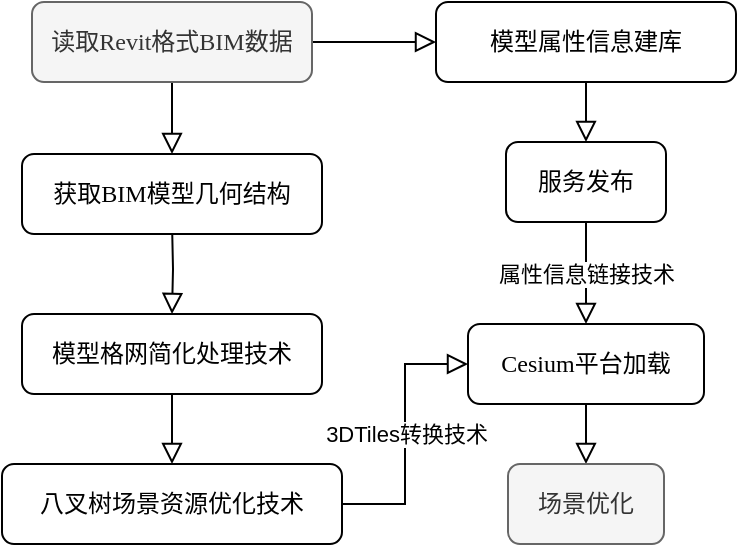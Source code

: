<mxfile version="14.2.3" type="github">
  <diagram id="Ym3Ol2DmxRsNjgrZLE0A" name="Page-1">
    <mxGraphModel dx="1038" dy="492" grid="1" gridSize="10" guides="1" tooltips="1" connect="1" arrows="1" fold="1" page="1" pageScale="1" pageWidth="827" pageHeight="1169" math="0" shadow="0">
      <root>
        <mxCell id="0" />
        <mxCell id="1" parent="0" />
        <mxCell id="z9_l_lBNYXqw1a9GPuy6-32" value="" style="edgeStyle=orthogonalEdgeStyle;rounded=0;orthogonalLoop=1;jettySize=auto;html=1;endArrow=block;endFill=0;endSize=8;" edge="1" parent="1" source="z9_l_lBNYXqw1a9GPuy6-6" target="z9_l_lBNYXqw1a9GPuy6-31">
          <mxGeometry relative="1" as="geometry" />
        </mxCell>
        <mxCell id="z9_l_lBNYXqw1a9GPuy6-6" value="模型格网简化处理技术" style="rounded=1;whiteSpace=wrap;html=1;fontSize=12;glass=0;strokeWidth=1;shadow=0;fontFamily=华文宋体;" vertex="1" parent="1">
          <mxGeometry x="169" y="240" width="150" height="40" as="geometry" />
        </mxCell>
        <mxCell id="z9_l_lBNYXqw1a9GPuy6-7" style="edgeStyle=orthogonalEdgeStyle;rounded=0;orthogonalLoop=1;jettySize=auto;html=1;exitX=0.5;exitY=1;exitDx=0;exitDy=0;endArrow=block;endFill=0;endSize=8;fontFamily=华文宋体;" edge="1" parent="1" target="z9_l_lBNYXqw1a9GPuy6-6">
          <mxGeometry relative="1" as="geometry">
            <mxPoint x="244" y="194" as="sourcePoint" />
          </mxGeometry>
        </mxCell>
        <mxCell id="z9_l_lBNYXqw1a9GPuy6-38" value="" style="edgeStyle=orthogonalEdgeStyle;rounded=0;orthogonalLoop=1;jettySize=auto;html=1;endArrow=block;endFill=0;endSize=8;" edge="1" parent="1" source="z9_l_lBNYXqw1a9GPuy6-24" target="z9_l_lBNYXqw1a9GPuy6-27">
          <mxGeometry relative="1" as="geometry" />
        </mxCell>
        <mxCell id="z9_l_lBNYXqw1a9GPuy6-39" value="" style="edgeStyle=orthogonalEdgeStyle;rounded=0;orthogonalLoop=1;jettySize=auto;html=1;endArrow=block;endFill=0;endSize=8;" edge="1" parent="1" source="z9_l_lBNYXqw1a9GPuy6-24" target="z9_l_lBNYXqw1a9GPuy6-25">
          <mxGeometry relative="1" as="geometry" />
        </mxCell>
        <mxCell id="z9_l_lBNYXqw1a9GPuy6-24" value="读取Revit格式BIM数据" style="rounded=1;whiteSpace=wrap;html=1;fontSize=12;glass=0;strokeWidth=1;shadow=0;fillColor=#f5f5f5;strokeColor=#666666;fontColor=#333333;fontFamily=华文宋体;" vertex="1" parent="1">
          <mxGeometry x="174" y="84" width="140" height="40" as="geometry" />
        </mxCell>
        <mxCell id="z9_l_lBNYXqw1a9GPuy6-25" value="获取BIM模型几何结构" style="rounded=1;whiteSpace=wrap;html=1;fontSize=12;glass=0;strokeWidth=1;shadow=0;fontFamily=华文宋体;" vertex="1" parent="1">
          <mxGeometry x="169" y="160" width="150" height="40" as="geometry" />
        </mxCell>
        <mxCell id="z9_l_lBNYXqw1a9GPuy6-30" value="" style="edgeStyle=orthogonalEdgeStyle;rounded=0;orthogonalLoop=1;jettySize=auto;html=1;endArrow=block;endFill=0;endSize=8;" edge="1" parent="1" source="z9_l_lBNYXqw1a9GPuy6-27" target="z9_l_lBNYXqw1a9GPuy6-28">
          <mxGeometry relative="1" as="geometry" />
        </mxCell>
        <mxCell id="z9_l_lBNYXqw1a9GPuy6-27" value="模型属性信息建库" style="rounded=1;whiteSpace=wrap;html=1;fontSize=12;glass=0;strokeWidth=1;shadow=0;fontFamily=华文宋体;" vertex="1" parent="1">
          <mxGeometry x="376" y="84" width="150" height="40" as="geometry" />
        </mxCell>
        <mxCell id="z9_l_lBNYXqw1a9GPuy6-35" value="属性信息链接技术" style="edgeStyle=orthogonalEdgeStyle;rounded=0;orthogonalLoop=1;jettySize=auto;html=1;exitX=0.5;exitY=1;exitDx=0;exitDy=0;endArrow=block;endFill=0;endSize=8;" edge="1" parent="1" source="z9_l_lBNYXqw1a9GPuy6-28" target="z9_l_lBNYXqw1a9GPuy6-33">
          <mxGeometry relative="1" as="geometry" />
        </mxCell>
        <mxCell id="z9_l_lBNYXqw1a9GPuy6-28" value="服务发布" style="rounded=1;whiteSpace=wrap;html=1;fontSize=12;glass=0;strokeWidth=1;shadow=0;fontFamily=华文宋体;" vertex="1" parent="1">
          <mxGeometry x="411" y="154" width="80" height="40" as="geometry" />
        </mxCell>
        <mxCell id="z9_l_lBNYXqw1a9GPuy6-34" value="3DTiles转换技术" style="edgeStyle=orthogonalEdgeStyle;rounded=0;orthogonalLoop=1;jettySize=auto;html=1;entryX=0;entryY=0.5;entryDx=0;entryDy=0;endArrow=block;endFill=0;endSize=8;" edge="1" parent="1" source="z9_l_lBNYXqw1a9GPuy6-31" target="z9_l_lBNYXqw1a9GPuy6-33">
          <mxGeometry relative="1" as="geometry" />
        </mxCell>
        <mxCell id="z9_l_lBNYXqw1a9GPuy6-31" value="八叉树场景资源优化技术" style="rounded=1;whiteSpace=wrap;html=1;fontSize=12;glass=0;strokeWidth=1;shadow=0;fontFamily=华文宋体;" vertex="1" parent="1">
          <mxGeometry x="159" y="315" width="170" height="40" as="geometry" />
        </mxCell>
        <mxCell id="z9_l_lBNYXqw1a9GPuy6-37" value="" style="edgeStyle=orthogonalEdgeStyle;rounded=0;orthogonalLoop=1;jettySize=auto;html=1;endArrow=block;endFill=0;endSize=8;" edge="1" parent="1" source="z9_l_lBNYXqw1a9GPuy6-33" target="z9_l_lBNYXqw1a9GPuy6-36">
          <mxGeometry relative="1" as="geometry" />
        </mxCell>
        <mxCell id="z9_l_lBNYXqw1a9GPuy6-33" value="Cesium平台加载" style="rounded=1;whiteSpace=wrap;html=1;fontSize=12;glass=0;strokeWidth=1;shadow=0;fontFamily=华文宋体;" vertex="1" parent="1">
          <mxGeometry x="392" y="245" width="118" height="40" as="geometry" />
        </mxCell>
        <mxCell id="z9_l_lBNYXqw1a9GPuy6-36" value="场景优化" style="rounded=1;whiteSpace=wrap;html=1;fontSize=12;glass=0;strokeWidth=1;shadow=0;fontFamily=华文宋体;fillColor=#f5f5f5;strokeColor=#666666;fontColor=#333333;" vertex="1" parent="1">
          <mxGeometry x="412" y="315" width="78" height="40" as="geometry" />
        </mxCell>
      </root>
    </mxGraphModel>
  </diagram>
</mxfile>
